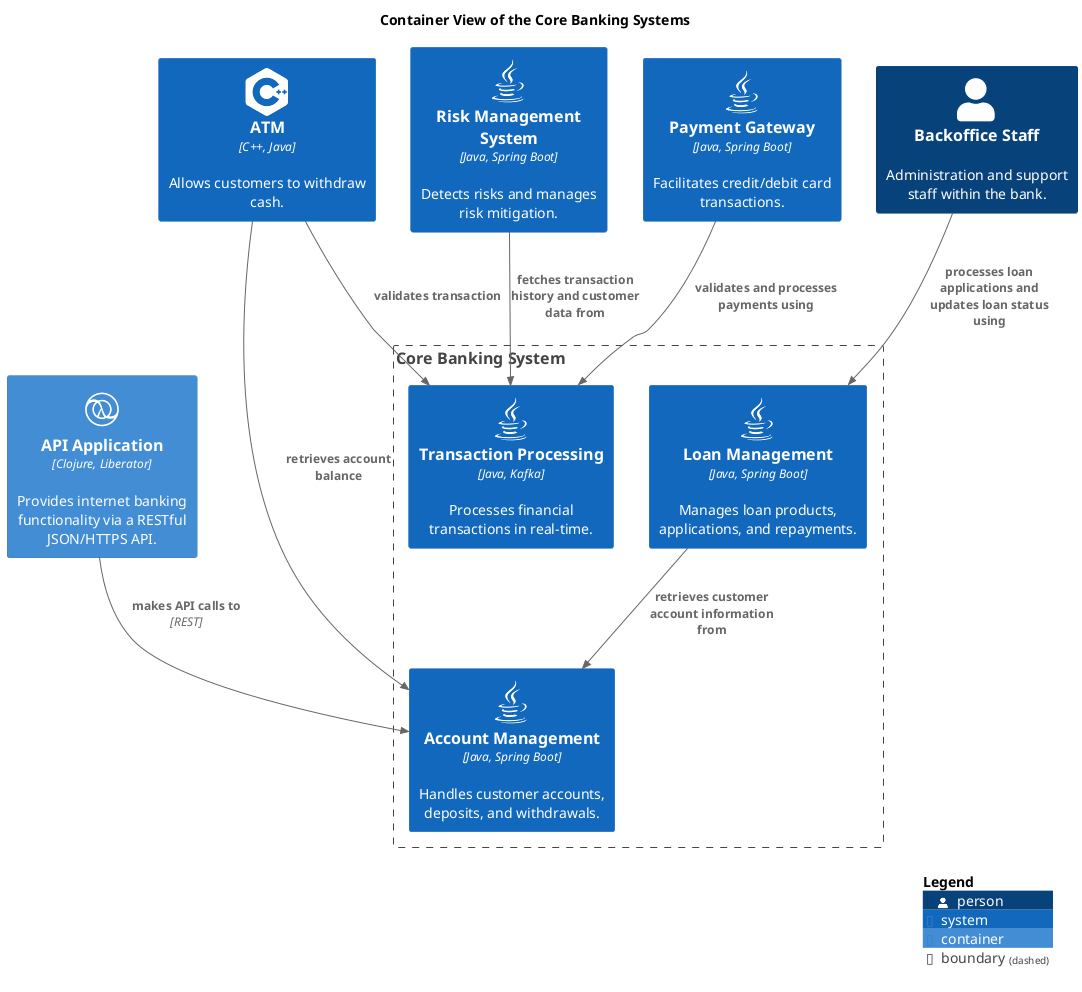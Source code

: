 @startuml container-view
!include <C4/C4_Container.puml>
!include <awslib14/AWSCommon>
!include <awslib14/AWSC4Integration>
!include <azure/AzureCommon>
!include <azure/AzureC4Integration>
!include <tupadr3/common>
!include <tupadr3/common>
!include <tupadr3/common>
!include <tupadr3/font-awesome-5/java>
!include <logos/kafka>
!include <tupadr3/devicons/clojure>
!include <tupadr3/devicons2/cplusplus>







title Container View of the Core Banking Systems
System(mybank_compliance_riskManagementSystem, "Risk Management System", $descr="Detects risks and manages risk mitigation.", $type="Java, Spring Boot", $sprite="java")
Boundary(mybank_coreBanking_contextBoundary, "Core Banking System") {
  System(mybank_coreBanking_transactionProcessingSystem, "Transaction Processing", $descr="Processes financial transactions in real-time.", $type="Java, Kafka", $sprite="java")
  System(mybank_coreBanking_loanManagementSystem, "Loan Management", $descr="Manages loan products, applications, and repayments.", $type="Java, Spring Boot", $sprite="java")
  System(mybank_coreBanking_accountManagementSystem, "Account Management", $descr="Handles customer accounts, deposits, and withdrawals.", $type="Java, Spring Boot", $sprite="java")
}
Container(mybank_digitalBanking_internetBankingSystem_apiApplication, "API Application", $descr="Provides internet banking functionality via a RESTful JSON/HTTPS API.", $techn="Clojure, Liberator", $sprite="clojure")
System(mybank_payment_paymentGatewaySystem, "Payment Gateway", $descr="Facilitates credit/debit card transactions.", $type="Java, Spring Boot", $sprite="java")
System(mybank_customerChannels_atm, "ATM", $descr="Allows customers to withdraw cash.", $type="C++, Java", $sprite="cplusplus")
Person(mybank_coreBanking_backofficeStaff, "Backoffice Staff", $descr="Administration and support staff within the bank.")
Rel(mybank_payment_paymentGatewaySystem, mybank_coreBanking_transactionProcessingSystem, "validates and processes payments using")
Rel(mybank_customerChannels_atm, mybank_coreBanking_accountManagementSystem, "retrieves account balance")
Rel(mybank_coreBanking_loanManagementSystem, mybank_coreBanking_accountManagementSystem, "retrieves customer account information from")
Rel(mybank_customerChannels_atm, mybank_coreBanking_transactionProcessingSystem, "validates transaction")
Rel(mybank_digitalBanking_internetBankingSystem_apiApplication, mybank_coreBanking_accountManagementSystem, "makes API calls to", $techn="REST")
Rel(mybank_coreBanking_backofficeStaff, mybank_coreBanking_loanManagementSystem, "processes loan applications and updates loan status using")
Rel(mybank_compliance_riskManagementSystem, mybank_coreBanking_transactionProcessingSystem, "fetches transaction history and customer data from")
SHOW_LEGEND()
@enduml
